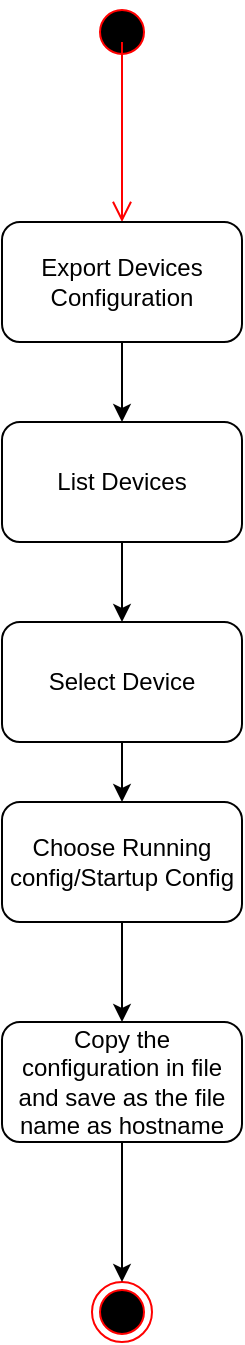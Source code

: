 <mxfile version="12.4.7" type="device"><diagram name="Page-1" id="e7e014a7-5840-1c2e-5031-d8a46d1fe8dd"><mxGraphModel dx="1108" dy="479" grid="1" gridSize="10" guides="1" tooltips="1" connect="1" arrows="1" fold="1" page="1" pageScale="1" pageWidth="1169" pageHeight="826" background="#ffffff" math="0" shadow="0"><root><mxCell id="0"/><mxCell id="1" parent="0"/><mxCell id="ffG6tdyZV_DncWVKfaJ--44" value="" style="ellipse;html=1;shape=startState;fillColor=#000000;strokeColor=#ff0000;" vertex="1" parent="1"><mxGeometry x="435" y="60" width="30" height="30" as="geometry"/></mxCell><mxCell id="ffG6tdyZV_DncWVKfaJ--45" value="" style="edgeStyle=orthogonalEdgeStyle;html=1;verticalAlign=bottom;endArrow=open;endSize=8;strokeColor=#ff0000;" edge="1" parent="1"><mxGeometry relative="1" as="geometry"><mxPoint x="450" y="170" as="targetPoint"/><mxPoint x="450" y="80" as="sourcePoint"/></mxGeometry></mxCell><mxCell id="ffG6tdyZV_DncWVKfaJ--139" value="" style="ellipse;html=1;shape=endState;fillColor=#000000;strokeColor=#ff0000;" vertex="1" parent="1"><mxGeometry x="435" y="700" width="30" height="30" as="geometry"/></mxCell><mxCell id="ffG6tdyZV_DncWVKfaJ--189" style="edgeStyle=orthogonalEdgeStyle;rounded=0;orthogonalLoop=1;jettySize=auto;html=1;exitX=0.5;exitY=1;exitDx=0;exitDy=0;" edge="1" parent="1" source="ffG6tdyZV_DncWVKfaJ--199" target="ffG6tdyZV_DncWVKfaJ--139"><mxGeometry relative="1" as="geometry"><mxPoint x="450" y="640" as="sourcePoint"/></mxGeometry></mxCell><mxCell id="ffG6tdyZV_DncWVKfaJ--192" style="edgeStyle=orthogonalEdgeStyle;rounded=0;orthogonalLoop=1;jettySize=auto;html=1;entryX=0.5;entryY=0;entryDx=0;entryDy=0;" edge="1" parent="1" source="ffG6tdyZV_DncWVKfaJ--191" target="ffG6tdyZV_DncWVKfaJ--193"><mxGeometry relative="1" as="geometry"><mxPoint x="450" y="290" as="targetPoint"/></mxGeometry></mxCell><mxCell id="ffG6tdyZV_DncWVKfaJ--191" value="Export Devices Configuration" style="rounded=1;whiteSpace=wrap;html=1;" vertex="1" parent="1"><mxGeometry x="390" y="170" width="120" height="60" as="geometry"/></mxCell><mxCell id="ffG6tdyZV_DncWVKfaJ--195" value="" style="edgeStyle=orthogonalEdgeStyle;rounded=0;orthogonalLoop=1;jettySize=auto;html=1;" edge="1" parent="1" source="ffG6tdyZV_DncWVKfaJ--193" target="ffG6tdyZV_DncWVKfaJ--194"><mxGeometry relative="1" as="geometry"/></mxCell><mxCell id="ffG6tdyZV_DncWVKfaJ--193" value="List Devices" style="rounded=1;whiteSpace=wrap;html=1;" vertex="1" parent="1"><mxGeometry x="390" y="270" width="120" height="60" as="geometry"/></mxCell><mxCell id="ffG6tdyZV_DncWVKfaJ--196" style="edgeStyle=orthogonalEdgeStyle;rounded=0;orthogonalLoop=1;jettySize=auto;html=1;entryX=0.5;entryY=0;entryDx=0;entryDy=0;" edge="1" parent="1" source="ffG6tdyZV_DncWVKfaJ--194" target="ffG6tdyZV_DncWVKfaJ--197"><mxGeometry relative="1" as="geometry"><mxPoint x="450" y="490" as="targetPoint"/></mxGeometry></mxCell><mxCell id="ffG6tdyZV_DncWVKfaJ--194" value="Select Device" style="rounded=1;whiteSpace=wrap;html=1;" vertex="1" parent="1"><mxGeometry x="390" y="370" width="120" height="60" as="geometry"/></mxCell><mxCell id="ffG6tdyZV_DncWVKfaJ--198" style="edgeStyle=orthogonalEdgeStyle;rounded=0;orthogonalLoop=1;jettySize=auto;html=1;" edge="1" parent="1" source="ffG6tdyZV_DncWVKfaJ--197"><mxGeometry relative="1" as="geometry"><mxPoint x="450" y="570" as="targetPoint"/></mxGeometry></mxCell><mxCell id="ffG6tdyZV_DncWVKfaJ--197" value="Choose Running config/Startup Config" style="rounded=1;whiteSpace=wrap;html=1;" vertex="1" parent="1"><mxGeometry x="390" y="460" width="120" height="60" as="geometry"/></mxCell><mxCell id="ffG6tdyZV_DncWVKfaJ--199" value="Copy the configuration in file and save as the file name as hostname" style="rounded=1;whiteSpace=wrap;html=1;" vertex="1" parent="1"><mxGeometry x="390" y="570" width="120" height="60" as="geometry"/></mxCell></root></mxGraphModel></diagram></mxfile>